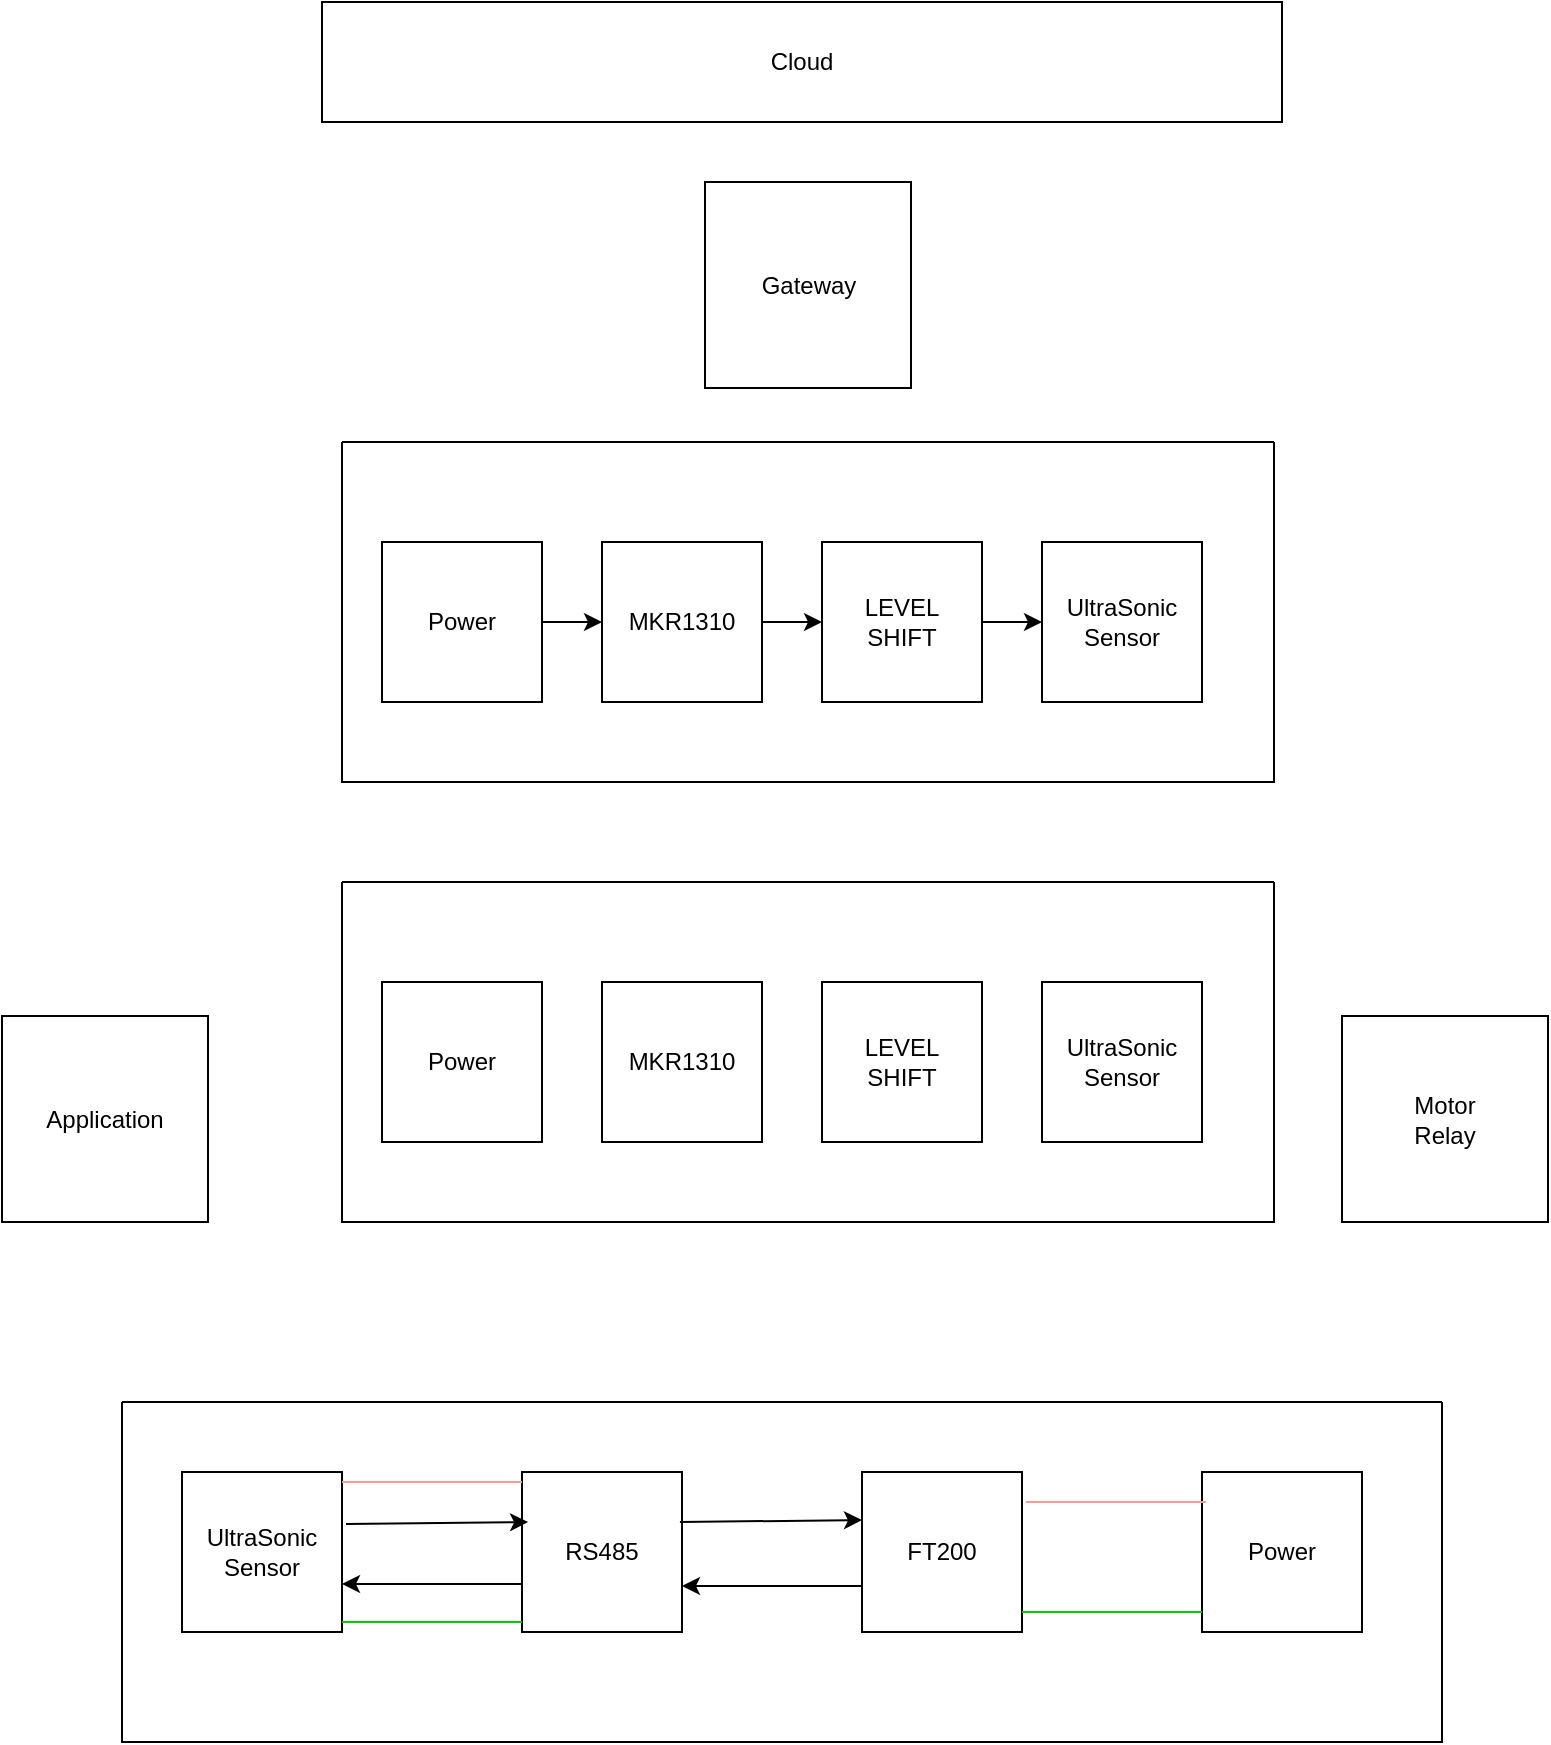 <mxfile version="25.0.3">
  <diagram name="Page-1" id="Wq7MOc8dj08yNdRh3f31">
    <mxGraphModel dx="1058" dy="592" grid="1" gridSize="10" guides="1" tooltips="1" connect="1" arrows="1" fold="1" page="1" pageScale="1" pageWidth="850" pageHeight="1100" math="0" shadow="0">
      <root>
        <mxCell id="0" />
        <mxCell id="1" parent="0" />
        <mxCell id="A4NV4GKSswzCM_kaXUeC-9" value="" style="group" vertex="1" connectable="0" parent="1">
          <mxGeometry x="210" y="720" width="466" height="170" as="geometry" />
        </mxCell>
        <mxCell id="A4NV4GKSswzCM_kaXUeC-2" value="LEVEL&lt;div&gt;SHIFT&lt;/div&gt;" style="whiteSpace=wrap;html=1;aspect=fixed;" vertex="1" parent="A4NV4GKSswzCM_kaXUeC-9">
          <mxGeometry x="240" y="50" width="80" height="80" as="geometry" />
        </mxCell>
        <mxCell id="A4NV4GKSswzCM_kaXUeC-3" value="UltraSonic&lt;div&gt;Sensor&lt;/div&gt;" style="whiteSpace=wrap;html=1;aspect=fixed;" vertex="1" parent="A4NV4GKSswzCM_kaXUeC-9">
          <mxGeometry x="350" y="50" width="80" height="80" as="geometry" />
        </mxCell>
        <mxCell id="A4NV4GKSswzCM_kaXUeC-4" value="Power" style="whiteSpace=wrap;html=1;aspect=fixed;" vertex="1" parent="A4NV4GKSswzCM_kaXUeC-9">
          <mxGeometry x="20" y="50" width="80" height="80" as="geometry" />
        </mxCell>
        <mxCell id="A4NV4GKSswzCM_kaXUeC-7" value="" style="edgeStyle=orthogonalEdgeStyle;rounded=0;orthogonalLoop=1;jettySize=auto;html=1;" edge="1" parent="A4NV4GKSswzCM_kaXUeC-9" source="A4NV4GKSswzCM_kaXUeC-2" target="A4NV4GKSswzCM_kaXUeC-3">
          <mxGeometry relative="1" as="geometry" />
        </mxCell>
        <mxCell id="A4NV4GKSswzCM_kaXUeC-8" value="" style="swimlane;startSize=0;" vertex="1" parent="A4NV4GKSswzCM_kaXUeC-9">
          <mxGeometry width="466" height="170" as="geometry">
            <mxRectangle width="50" height="40" as="alternateBounds" />
          </mxGeometry>
        </mxCell>
        <mxCell id="A4NV4GKSswzCM_kaXUeC-1" value="MKR1310" style="whiteSpace=wrap;html=1;aspect=fixed;" vertex="1" parent="A4NV4GKSswzCM_kaXUeC-8">
          <mxGeometry x="130" y="50" width="80" height="80" as="geometry" />
        </mxCell>
        <mxCell id="A4NV4GKSswzCM_kaXUeC-5" value="" style="edgeStyle=orthogonalEdgeStyle;rounded=0;orthogonalLoop=1;jettySize=auto;html=1;" edge="1" parent="A4NV4GKSswzCM_kaXUeC-9" source="A4NV4GKSswzCM_kaXUeC-4" target="A4NV4GKSswzCM_kaXUeC-1">
          <mxGeometry relative="1" as="geometry" />
        </mxCell>
        <mxCell id="A4NV4GKSswzCM_kaXUeC-6" value="" style="edgeStyle=orthogonalEdgeStyle;rounded=0;orthogonalLoop=1;jettySize=auto;html=1;" edge="1" parent="A4NV4GKSswzCM_kaXUeC-9" source="A4NV4GKSswzCM_kaXUeC-1" target="A4NV4GKSswzCM_kaXUeC-2">
          <mxGeometry relative="1" as="geometry" />
        </mxCell>
        <mxCell id="A4NV4GKSswzCM_kaXUeC-16" value="Gateway" style="whiteSpace=wrap;html=1;aspect=fixed;" vertex="1" parent="1">
          <mxGeometry x="391.5" y="590" width="103" height="103" as="geometry" />
        </mxCell>
        <mxCell id="A4NV4GKSswzCM_kaXUeC-18" value="Cloud" style="rounded=0;whiteSpace=wrap;html=1;" vertex="1" parent="1">
          <mxGeometry x="200" y="500" width="480" height="60" as="geometry" />
        </mxCell>
        <mxCell id="A4NV4GKSswzCM_kaXUeC-19" value="Application" style="whiteSpace=wrap;html=1;aspect=fixed;" vertex="1" parent="1">
          <mxGeometry x="40" y="1007" width="103" height="103" as="geometry" />
        </mxCell>
        <mxCell id="A4NV4GKSswzCM_kaXUeC-20" value="Motor&lt;div&gt;Relay&lt;/div&gt;" style="whiteSpace=wrap;html=1;aspect=fixed;" vertex="1" parent="1">
          <mxGeometry x="710" y="1007" width="103" height="103" as="geometry" />
        </mxCell>
        <mxCell id="A4NV4GKSswzCM_kaXUeC-26" value="LEVEL&lt;div&gt;SHIFT&lt;/div&gt;" style="whiteSpace=wrap;html=1;aspect=fixed;" vertex="1" parent="1">
          <mxGeometry x="450" y="990" width="80" height="80" as="geometry" />
        </mxCell>
        <mxCell id="A4NV4GKSswzCM_kaXUeC-27" value="UltraSonic&lt;div&gt;Sensor&lt;/div&gt;" style="whiteSpace=wrap;html=1;aspect=fixed;" vertex="1" parent="1">
          <mxGeometry x="560" y="990" width="80" height="80" as="geometry" />
        </mxCell>
        <mxCell id="A4NV4GKSswzCM_kaXUeC-28" value="Power" style="whiteSpace=wrap;html=1;aspect=fixed;" vertex="1" parent="1">
          <mxGeometry x="230" y="990" width="80" height="80" as="geometry" />
        </mxCell>
        <mxCell id="A4NV4GKSswzCM_kaXUeC-29" value="" style="swimlane;startSize=0;" vertex="1" parent="1">
          <mxGeometry x="210" y="940" width="466" height="170" as="geometry">
            <mxRectangle width="50" height="40" as="alternateBounds" />
          </mxGeometry>
        </mxCell>
        <mxCell id="A4NV4GKSswzCM_kaXUeC-30" value="MKR1310" style="whiteSpace=wrap;html=1;aspect=fixed;" vertex="1" parent="A4NV4GKSswzCM_kaXUeC-29">
          <mxGeometry x="130" y="50" width="80" height="80" as="geometry" />
        </mxCell>
        <mxCell id="A4NV4GKSswzCM_kaXUeC-34" value="" style="swimlane;startSize=0;" vertex="1" parent="1">
          <mxGeometry x="100" y="1200" width="660" height="170" as="geometry">
            <mxRectangle width="50" height="40" as="alternateBounds" />
          </mxGeometry>
        </mxCell>
        <mxCell id="A4NV4GKSswzCM_kaXUeC-35" value="RS485" style="whiteSpace=wrap;html=1;aspect=fixed;" vertex="1" parent="A4NV4GKSswzCM_kaXUeC-34">
          <mxGeometry x="200" y="35" width="80" height="80" as="geometry" />
        </mxCell>
        <mxCell id="A4NV4GKSswzCM_kaXUeC-33" value="Power" style="whiteSpace=wrap;html=1;aspect=fixed;" vertex="1" parent="A4NV4GKSswzCM_kaXUeC-34">
          <mxGeometry x="540" y="35" width="80" height="80" as="geometry" />
        </mxCell>
        <mxCell id="A4NV4GKSswzCM_kaXUeC-31" value="FT200" style="whiteSpace=wrap;html=1;aspect=fixed;" vertex="1" parent="A4NV4GKSswzCM_kaXUeC-34">
          <mxGeometry x="370" y="35" width="80" height="80" as="geometry" />
        </mxCell>
        <mxCell id="A4NV4GKSswzCM_kaXUeC-32" value="UltraSonic&lt;div&gt;Sensor&lt;/div&gt;" style="whiteSpace=wrap;html=1;aspect=fixed;" vertex="1" parent="A4NV4GKSswzCM_kaXUeC-34">
          <mxGeometry x="30" y="35" width="80" height="80" as="geometry" />
        </mxCell>
        <mxCell id="A4NV4GKSswzCM_kaXUeC-37" value="" style="endArrow=classic;html=1;rounded=0;entryX=0.038;entryY=0.163;entryDx=0;entryDy=0;exitX=1.025;exitY=0.175;exitDx=0;exitDy=0;exitPerimeter=0;entryPerimeter=0;" edge="1" parent="A4NV4GKSswzCM_kaXUeC-34">
          <mxGeometry width="50" height="50" relative="1" as="geometry">
            <mxPoint x="112" y="61" as="sourcePoint" />
            <mxPoint x="203.04" y="60.04" as="targetPoint" />
          </mxGeometry>
        </mxCell>
        <mxCell id="A4NV4GKSswzCM_kaXUeC-39" value="" style="endArrow=classic;html=1;rounded=0;exitX=0;exitY=0.5;exitDx=0;exitDy=0;entryX=1;entryY=0.5;entryDx=0;entryDy=0;" edge="1" parent="A4NV4GKSswzCM_kaXUeC-34">
          <mxGeometry width="50" height="50" relative="1" as="geometry">
            <mxPoint x="200" y="91" as="sourcePoint" />
            <mxPoint x="110" y="91" as="targetPoint" />
          </mxGeometry>
        </mxCell>
        <mxCell id="A4NV4GKSswzCM_kaXUeC-40" value="" style="endArrow=none;html=1;rounded=0;entryX=0;entryY=0.75;entryDx=0;entryDy=0;exitX=1;exitY=0.75;exitDx=0;exitDy=0;fillColor=#00CC00;strokeColor=#00CC00;" edge="1" parent="A4NV4GKSswzCM_kaXUeC-34">
          <mxGeometry width="50" height="50" relative="1" as="geometry">
            <mxPoint x="110" y="110" as="sourcePoint" />
            <mxPoint x="200" y="110" as="targetPoint" />
            <Array as="points" />
          </mxGeometry>
        </mxCell>
        <mxCell id="A4NV4GKSswzCM_kaXUeC-45" value="" style="endArrow=classic;html=1;rounded=0;entryX=0.038;entryY=0.163;entryDx=0;entryDy=0;exitX=1.025;exitY=0.175;exitDx=0;exitDy=0;exitPerimeter=0;entryPerimeter=0;" edge="1" parent="A4NV4GKSswzCM_kaXUeC-34">
          <mxGeometry width="50" height="50" relative="1" as="geometry">
            <mxPoint x="278.96" y="60" as="sourcePoint" />
            <mxPoint x="370.0" y="59.04" as="targetPoint" />
          </mxGeometry>
        </mxCell>
        <mxCell id="A4NV4GKSswzCM_kaXUeC-46" value="" style="endArrow=classic;html=1;rounded=0;exitX=0;exitY=0.5;exitDx=0;exitDy=0;entryX=1;entryY=0.5;entryDx=0;entryDy=0;" edge="1" parent="A4NV4GKSswzCM_kaXUeC-34">
          <mxGeometry width="50" height="50" relative="1" as="geometry">
            <mxPoint x="370" y="92" as="sourcePoint" />
            <mxPoint x="280" y="92" as="targetPoint" />
          </mxGeometry>
        </mxCell>
        <mxCell id="A4NV4GKSswzCM_kaXUeC-42" value="" style="endArrow=none;html=1;rounded=0;entryX=0;entryY=0.75;entryDx=0;entryDy=0;exitX=1;exitY=0.75;exitDx=0;exitDy=0;strokeColor=#FF9999;" edge="1" parent="A4NV4GKSswzCM_kaXUeC-34">
          <mxGeometry width="50" height="50" relative="1" as="geometry">
            <mxPoint x="110" y="40" as="sourcePoint" />
            <mxPoint x="200" y="40" as="targetPoint" />
            <Array as="points">
              <mxPoint x="160" y="40" />
            </Array>
          </mxGeometry>
        </mxCell>
        <mxCell id="A4NV4GKSswzCM_kaXUeC-44" value="" style="endArrow=none;html=1;rounded=0;entryX=0;entryY=0.75;entryDx=0;entryDy=0;exitX=1;exitY=0.75;exitDx=0;exitDy=0;fillColor=#00CC00;strokeColor=#00CC00;" edge="1" parent="1">
          <mxGeometry width="50" height="50" relative="1" as="geometry">
            <mxPoint x="550" y="1305" as="sourcePoint" />
            <mxPoint x="640" y="1305" as="targetPoint" />
            <Array as="points" />
          </mxGeometry>
        </mxCell>
        <mxCell id="A4NV4GKSswzCM_kaXUeC-47" value="" style="endArrow=none;html=1;rounded=0;entryX=0;entryY=0.75;entryDx=0;entryDy=0;exitX=1;exitY=0.75;exitDx=0;exitDy=0;strokeColor=#FF9999;" edge="1" parent="1">
          <mxGeometry width="50" height="50" relative="1" as="geometry">
            <mxPoint x="552" y="1250" as="sourcePoint" />
            <mxPoint x="642" y="1250" as="targetPoint" />
            <Array as="points">
              <mxPoint x="602" y="1250" />
            </Array>
          </mxGeometry>
        </mxCell>
      </root>
    </mxGraphModel>
  </diagram>
</mxfile>
